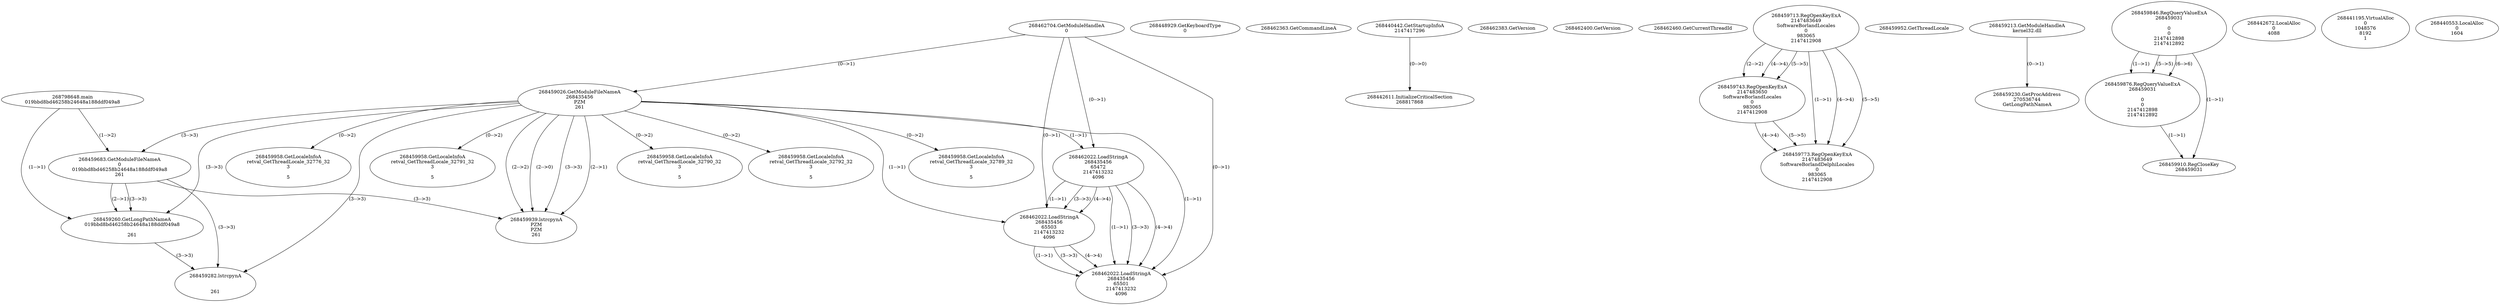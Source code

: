 // Global SCDG with merge call
digraph {
	0 [label="268798648.main
019bbd8bd46258b24648a188ddf049a8"]
	1 [label="268462704.GetModuleHandleA
0"]
	2 [label="268448929.GetKeyboardType
0"]
	3 [label="268462363.GetCommandLineA
"]
	4 [label="268440442.GetStartupInfoA
2147417296"]
	5 [label="268462383.GetVersion
"]
	6 [label="268462400.GetVersion
"]
	7 [label="268462460.GetCurrentThreadId
"]
	8 [label="268459026.GetModuleFileNameA
268435456
PZM
261"]
	1 -> 8 [label="(0-->1)"]
	9 [label="268459683.GetModuleFileNameA
0
019bbd8bd46258b24648a188ddf049a8
261"]
	0 -> 9 [label="(1-->2)"]
	8 -> 9 [label="(3-->3)"]
	10 [label="268459713.RegOpenKeyExA
2147483649
Software\Borland\Locales
0
983065
2147412908"]
	11 [label="268459743.RegOpenKeyExA
2147483650
Software\Borland\Locales
0
983065
2147412908"]
	10 -> 11 [label="(2-->2)"]
	10 -> 11 [label="(4-->4)"]
	10 -> 11 [label="(5-->5)"]
	12 [label="268459773.RegOpenKeyExA
2147483649
Software\Borland\Delphi\Locales
0
983065
2147412908"]
	10 -> 12 [label="(1-->1)"]
	10 -> 12 [label="(4-->4)"]
	11 -> 12 [label="(4-->4)"]
	10 -> 12 [label="(5-->5)"]
	11 -> 12 [label="(5-->5)"]
	13 [label="268459939.lstrcpynA
PZM
PZM
261"]
	8 -> 13 [label="(2-->1)"]
	8 -> 13 [label="(2-->2)"]
	8 -> 13 [label="(3-->3)"]
	9 -> 13 [label="(3-->3)"]
	8 -> 13 [label="(2-->0)"]
	14 [label="268459952.GetThreadLocale
"]
	15 [label="268459958.GetLocaleInfoA
retval_GetThreadLocale_32776_32
3

5"]
	8 -> 15 [label="(0-->2)"]
	16 [label="268459213.GetModuleHandleA
kernel32.dll"]
	17 [label="268459230.GetProcAddress
270536744
GetLongPathNameA"]
	16 -> 17 [label="(0-->1)"]
	18 [label="268459260.GetLongPathNameA
019bbd8bd46258b24648a188ddf049a8

261"]
	0 -> 18 [label="(1-->1)"]
	9 -> 18 [label="(2-->1)"]
	8 -> 18 [label="(3-->3)"]
	9 -> 18 [label="(3-->3)"]
	19 [label="268459282.lstrcpynA


261"]
	8 -> 19 [label="(3-->3)"]
	9 -> 19 [label="(3-->3)"]
	18 -> 19 [label="(3-->3)"]
	20 [label="268459846.RegQueryValueExA
268459031

0
0
2147412898
2147412892"]
	21 [label="268459876.RegQueryValueExA
268459031

0
0
2147412898
2147412892"]
	20 -> 21 [label="(1-->1)"]
	20 -> 21 [label="(5-->5)"]
	20 -> 21 [label="(6-->6)"]
	22 [label="268459910.RegCloseKey
268459031"]
	20 -> 22 [label="(1-->1)"]
	21 -> 22 [label="(1-->1)"]
	23 [label="268459958.GetLocaleInfoA
retval_GetThreadLocale_32791_32
3

5"]
	8 -> 23 [label="(0-->2)"]
	24 [label="268462022.LoadStringA
268435456
65472
2147413232
4096"]
	1 -> 24 [label="(0-->1)"]
	8 -> 24 [label="(1-->1)"]
	25 [label="268442611.InitializeCriticalSection
268817868"]
	4 -> 25 [label="(0-->0)"]
	26 [label="268442672.LocalAlloc
0
4088"]
	27 [label="268441195.VirtualAlloc
0
1048576
8192
1"]
	28 [label="268440553.LocalAlloc
0
1604"]
	29 [label="268459958.GetLocaleInfoA
retval_GetThreadLocale_32790_32
3

5"]
	8 -> 29 [label="(0-->2)"]
	30 [label="268459958.GetLocaleInfoA
retval_GetThreadLocale_32792_32
3

5"]
	8 -> 30 [label="(0-->2)"]
	31 [label="268462022.LoadStringA
268435456
65503
2147413232
4096"]
	1 -> 31 [label="(0-->1)"]
	8 -> 31 [label="(1-->1)"]
	24 -> 31 [label="(1-->1)"]
	24 -> 31 [label="(3-->3)"]
	24 -> 31 [label="(4-->4)"]
	32 [label="268462022.LoadStringA
268435456
65501
2147413232
4096"]
	1 -> 32 [label="(0-->1)"]
	8 -> 32 [label="(1-->1)"]
	24 -> 32 [label="(1-->1)"]
	31 -> 32 [label="(1-->1)"]
	24 -> 32 [label="(3-->3)"]
	31 -> 32 [label="(3-->3)"]
	24 -> 32 [label="(4-->4)"]
	31 -> 32 [label="(4-->4)"]
	33 [label="268459958.GetLocaleInfoA
retval_GetThreadLocale_32789_32
3

5"]
	8 -> 33 [label="(0-->2)"]
}
